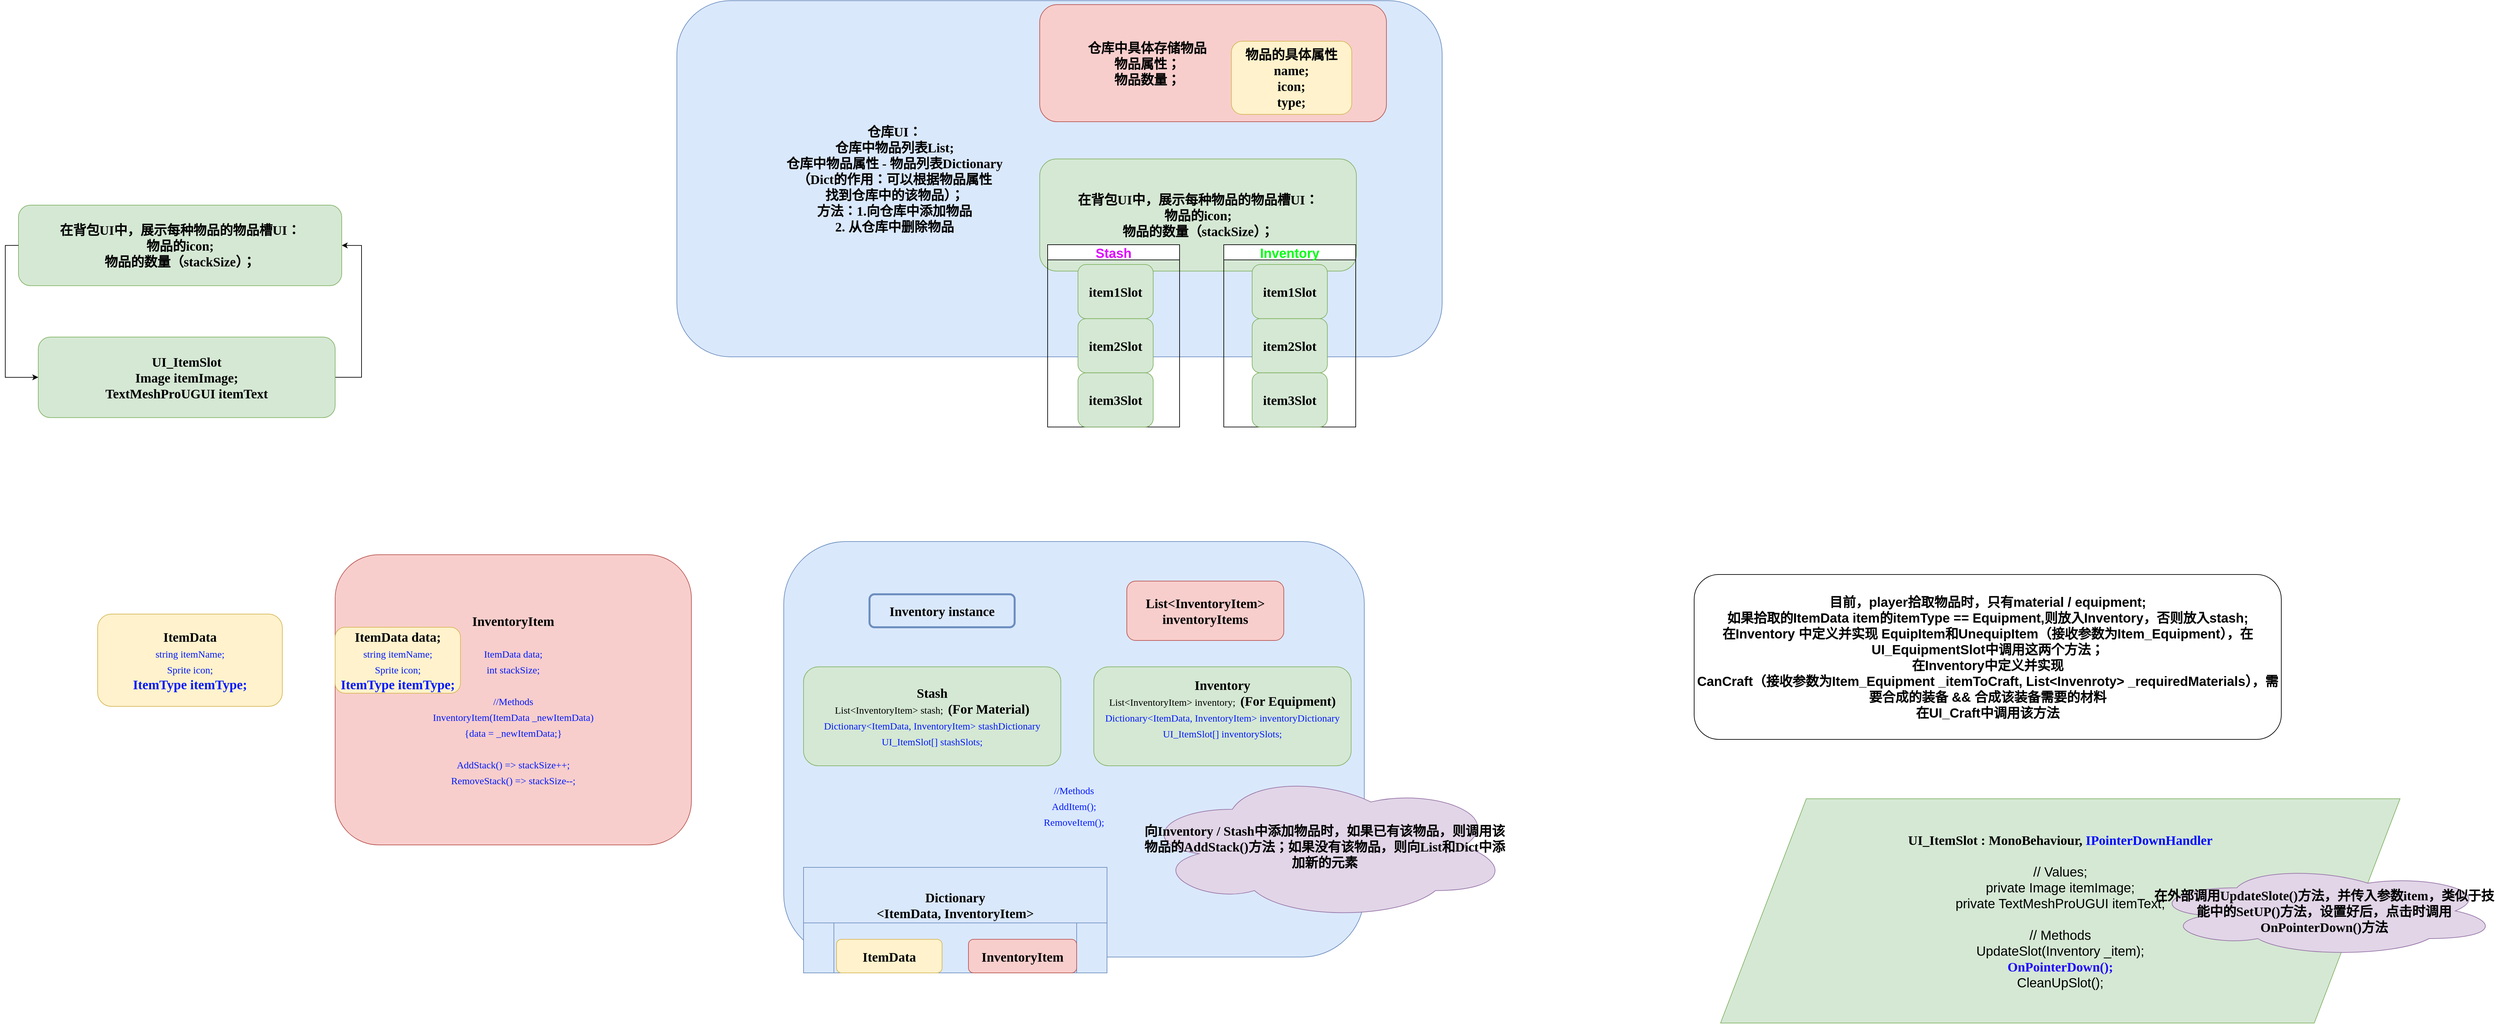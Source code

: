 <mxfile version="27.0.3">
  <diagram name="第 1 页" id="d9a0k_mFq8F035uaQbnA">
    <mxGraphModel dx="2610" dy="2140" grid="1" gridSize="10" guides="1" tooltips="1" connect="1" arrows="1" fold="1" page="1" pageScale="1" pageWidth="827" pageHeight="1169" math="0" shadow="0">
      <root>
        <mxCell id="0" />
        <mxCell id="1" parent="0" />
        <mxCell id="zPP25lYwPmgQLzwcbYbT-2" value="ItemData&lt;div&gt;&lt;span style=&quot;font-weight: normal;&quot;&gt;&lt;font style=&quot;font-size: 15px; color: rgb(0, 25, 255);&quot;&gt;string itemName;&lt;/font&gt;&lt;/span&gt;&lt;/div&gt;&lt;div&gt;&lt;span style=&quot;font-weight: normal;&quot;&gt;&lt;font style=&quot;font-size: 15px; color: rgb(0, 25, 255);&quot;&gt;Sprite icon;&lt;/font&gt;&lt;/span&gt;&lt;/div&gt;&lt;div&gt;&lt;font style=&quot;color: rgb(0, 25, 255);&quot;&gt;ItemType itemType;&lt;/font&gt;&lt;/div&gt;" style="rounded=1;whiteSpace=wrap;html=1;fillColor=#fff2cc;strokeColor=#d6b656;fontSize=20;fontStyle=1;fontFamily=Comic Sans MS;" vertex="1" parent="1">
          <mxGeometry x="30" y="120" width="280" height="140" as="geometry" />
        </mxCell>
        <mxCell id="zPP25lYwPmgQLzwcbYbT-7" value="" style="group" vertex="1" connectable="0" parent="1">
          <mxGeometry x="390" y="30" width="540" height="440" as="geometry" />
        </mxCell>
        <mxCell id="zPP25lYwPmgQLzwcbYbT-3" value="InventoryItem&lt;div&gt;&lt;br&gt;&lt;div&gt;&lt;span style=&quot;font-weight: normal;&quot;&gt;&lt;font style=&quot;font-size: 15px; color: rgb(0, 25, 255);&quot;&gt;ItemData data;&lt;/font&gt;&lt;/span&gt;&lt;/div&gt;&lt;div&gt;&lt;span style=&quot;font-weight: normal;&quot;&gt;&lt;font style=&quot;font-size: 15px; color: rgb(0, 25, 255);&quot;&gt;int stackSize;&lt;/font&gt;&lt;/span&gt;&lt;/div&gt;&lt;/div&gt;&lt;div&gt;&lt;span style=&quot;font-weight: normal;&quot;&gt;&lt;font style=&quot;font-size: 15px; color: rgb(0, 25, 255);&quot;&gt;&lt;br&gt;&lt;/font&gt;&lt;/span&gt;&lt;/div&gt;&lt;div&gt;&lt;span style=&quot;font-weight: normal;&quot;&gt;&lt;font style=&quot;font-size: 15px; color: rgb(0, 25, 255);&quot;&gt;//Methods&lt;/font&gt;&lt;/span&gt;&lt;/div&gt;&lt;div&gt;&lt;span style=&quot;font-weight: normal;&quot;&gt;&lt;font style=&quot;font-size: 15px; color: rgb(0, 25, 255);&quot;&gt;InventoryItem(ItemData _newItemData)&lt;/font&gt;&lt;/span&gt;&lt;/div&gt;&lt;div&gt;&lt;span style=&quot;font-weight: normal;&quot;&gt;&lt;font style=&quot;font-size: 15px; color: rgb(0, 25, 255);&quot;&gt;{data = _newItemData;}&lt;/font&gt;&lt;/span&gt;&lt;/div&gt;&lt;div&gt;&lt;span style=&quot;font-weight: normal;&quot;&gt;&lt;font style=&quot;font-size: 15px; color: rgb(0, 25, 255);&quot;&gt;&lt;br&gt;&lt;/font&gt;&lt;/span&gt;&lt;/div&gt;&lt;div&gt;&lt;span style=&quot;font-weight: normal;&quot;&gt;&lt;font style=&quot;font-size: 15px; color: rgb(0, 25, 255);&quot;&gt;AddStack() =&amp;gt;&amp;nbsp;&lt;/font&gt;&lt;/span&gt;&lt;span style=&quot;color: rgb(0, 25, 255); font-size: 15px; font-weight: 400; background-color: transparent;&quot;&gt;stackSize++;&lt;/span&gt;&lt;/div&gt;&lt;div&gt;&lt;span style=&quot;font-weight: normal;&quot;&gt;&lt;font style=&quot;font-size: 15px; color: rgb(0, 25, 255);&quot;&gt;RemoveStack() =&amp;gt;&amp;nbsp;&lt;/font&gt;&lt;/span&gt;&lt;span style=&quot;background-color: transparent; font-size: 15px; font-weight: 400;&quot;&gt;&lt;font color=&quot;#0019ff&quot;&gt;stackSize--;&lt;/font&gt;&lt;/span&gt;&lt;/div&gt;" style="rounded=1;whiteSpace=wrap;html=1;fillColor=#f8cecc;strokeColor=#b85450;fontSize=20;fontStyle=1;fontFamily=Comic Sans MS;" vertex="1" parent="zPP25lYwPmgQLzwcbYbT-7">
          <mxGeometry width="540" height="440" as="geometry" />
        </mxCell>
        <mxCell id="zPP25lYwPmgQLzwcbYbT-4" value="ItemData data;&lt;div&gt;&lt;span style=&quot;font-weight: normal;&quot;&gt;&lt;font style=&quot;font-size: 15px; color: rgb(0, 25, 255);&quot;&gt;string itemName;&lt;/font&gt;&lt;/span&gt;&lt;/div&gt;&lt;div&gt;&lt;span style=&quot;font-weight: normal;&quot;&gt;&lt;font style=&quot;font-size: 15px; color: rgb(0, 25, 255);&quot;&gt;Sprite icon;&lt;/font&gt;&lt;/span&gt;&lt;/div&gt;&lt;div&gt;&lt;span style=&quot;color: rgb(0, 25, 255);&quot;&gt;&lt;font style=&quot;&quot;&gt;ItemType itemType;&lt;/font&gt;&lt;/span&gt;&lt;span style=&quot;font-weight: normal;&quot;&gt;&lt;font style=&quot;font-size: 15px; color: rgb(0, 25, 255);&quot;&gt;&lt;/font&gt;&lt;/span&gt;&lt;/div&gt;" style="rounded=1;whiteSpace=wrap;html=1;fillColor=#fff2cc;strokeColor=#d6b656;fontSize=20;fontStyle=1;fontFamily=Comic Sans MS;" vertex="1" parent="zPP25lYwPmgQLzwcbYbT-7">
          <mxGeometry y="110" width="190" height="100" as="geometry" />
        </mxCell>
        <mxCell id="zPP25lYwPmgQLzwcbYbT-27" value="" style="group;fontSize=20;" vertex="1" connectable="0" parent="1">
          <mxGeometry x="908" y="-810" width="1160" height="646.36" as="geometry" />
        </mxCell>
        <mxCell id="zPP25lYwPmgQLzwcbYbT-24" value="仓库UI：&lt;div&gt;仓库中物品列表List;&lt;/div&gt;&lt;div&gt;仓库中物品属性 - 物品列表Dictionary&lt;br&gt;（Dict的作用：可以根据物品属性&lt;br&gt;找到仓库中的该物品）；&lt;/div&gt;&lt;div&gt;方法：1.向仓库中添加物品&lt;/div&gt;&lt;div&gt;2. 从仓库中删除物品&lt;/div&gt;" style="rounded=1;whiteSpace=wrap;html=1;fillColor=#dae8fc;strokeColor=#6c8ebf;fontSize=20;fontStyle=1;fontFamily=Comic Sans MS;labelPosition=center;verticalLabelPosition=middle;align=center;verticalAlign=middle;spacingLeft=-500;" vertex="1" parent="zPP25lYwPmgQLzwcbYbT-27">
          <mxGeometry width="1160" height="540" as="geometry" />
        </mxCell>
        <mxCell id="zPP25lYwPmgQLzwcbYbT-28" value="" style="group" vertex="1" connectable="0" parent="zPP25lYwPmgQLzwcbYbT-27">
          <mxGeometry x="550" y="6" width="525.56" height="177.53" as="geometry" />
        </mxCell>
        <mxCell id="zPP25lYwPmgQLzwcbYbT-25" value="仓库中具体存储物品&lt;div&gt;物品属性；&lt;/div&gt;&lt;div&gt;物品数量；&lt;/div&gt;" style="rounded=1;whiteSpace=wrap;html=1;fillColor=#f8cecc;strokeColor=#b85450;fontSize=20;fontStyle=1;fontFamily=Comic Sans MS;container=0;labelPosition=center;verticalLabelPosition=middle;align=center;verticalAlign=middle;spacingLeft=-200;" vertex="1" parent="zPP25lYwPmgQLzwcbYbT-28">
          <mxGeometry width="525.56" height="177.53" as="geometry" />
        </mxCell>
        <mxCell id="zPP25lYwPmgQLzwcbYbT-26" value="物品的具体属性&lt;div&gt;name;&lt;/div&gt;&lt;div&gt;icon;&lt;/div&gt;&lt;div&gt;type;&lt;/div&gt;" style="rounded=1;whiteSpace=wrap;html=1;fillColor=#fff2cc;strokeColor=#d6b656;fontSize=20;fontStyle=1;fontFamily=Comic Sans MS;labelPosition=center;verticalLabelPosition=middle;align=center;verticalAlign=middle;" vertex="1" parent="zPP25lYwPmgQLzwcbYbT-28">
          <mxGeometry x="290.491" y="55.478" width="182.513" height="110.956" as="geometry" />
        </mxCell>
        <mxCell id="zPP25lYwPmgQLzwcbYbT-37" value="在背包UI中，展示每种物品的物品槽UI：&lt;div&gt;物品的icon;&lt;/div&gt;&lt;div&gt;物品的数量（stackSize）；&lt;/div&gt;" style="rounded=1;whiteSpace=wrap;html=1;fillColor=#d5e8d4;strokeColor=#82b366;fontSize=20;fontStyle=1;fontFamily=Comic Sans MS;labelPosition=center;verticalLabelPosition=middle;align=center;verticalAlign=middle;" vertex="1" parent="zPP25lYwPmgQLzwcbYbT-27">
          <mxGeometry x="550" y="240" width="480" height="170" as="geometry" />
        </mxCell>
        <mxCell id="zPP25lYwPmgQLzwcbYbT-48" value="Stash" style="swimlane;whiteSpace=wrap;html=1;fontSize=20;fontColor=#DD06FF;" vertex="1" parent="zPP25lYwPmgQLzwcbYbT-27">
          <mxGeometry x="562" y="370" width="200" height="276.36" as="geometry" />
        </mxCell>
        <mxCell id="zPP25lYwPmgQLzwcbYbT-40" value="item1Slot" style="rounded=1;whiteSpace=wrap;html=1;fillColor=#d5e8d4;strokeColor=#82b366;fontSize=20;fontStyle=1;fontFamily=Comic Sans MS;labelPosition=center;verticalLabelPosition=middle;align=center;verticalAlign=middle;" vertex="1" parent="zPP25lYwPmgQLzwcbYbT-27">
          <mxGeometry x="608" y="400" width="114" height="82.12" as="geometry" />
        </mxCell>
        <mxCell id="zPP25lYwPmgQLzwcbYbT-41" value="item2Slot" style="rounded=1;whiteSpace=wrap;html=1;fillColor=#d5e8d4;strokeColor=#82b366;fontSize=20;fontStyle=1;fontFamily=Comic Sans MS;labelPosition=center;verticalLabelPosition=middle;align=center;verticalAlign=middle;" vertex="1" parent="zPP25lYwPmgQLzwcbYbT-27">
          <mxGeometry x="608" y="482.12" width="114" height="82.12" as="geometry" />
        </mxCell>
        <mxCell id="zPP25lYwPmgQLzwcbYbT-42" value="item3Slot" style="rounded=1;whiteSpace=wrap;html=1;fillColor=#d5e8d4;strokeColor=#82b366;fontSize=20;fontStyle=1;fontFamily=Comic Sans MS;labelPosition=center;verticalLabelPosition=middle;align=center;verticalAlign=middle;" vertex="1" parent="zPP25lYwPmgQLzwcbYbT-27">
          <mxGeometry x="608" y="564.24" width="114" height="82.12" as="geometry" />
        </mxCell>
        <mxCell id="zPP25lYwPmgQLzwcbYbT-49" value="Inventory" style="swimlane;whiteSpace=wrap;html=1;fontSize=20;fontColor=#01FF12;" vertex="1" parent="zPP25lYwPmgQLzwcbYbT-27">
          <mxGeometry x="829" y="370" width="200" height="276.36" as="geometry" />
        </mxCell>
        <mxCell id="zPP25lYwPmgQLzwcbYbT-46" value="item1Slot" style="rounded=1;whiteSpace=wrap;html=1;fillColor=#d5e8d4;strokeColor=#82b366;fontSize=20;fontStyle=1;fontFamily=Comic Sans MS;labelPosition=center;verticalLabelPosition=middle;align=center;verticalAlign=middle;" vertex="1" parent="zPP25lYwPmgQLzwcbYbT-49">
          <mxGeometry x="43" y="30" width="114" height="82.12" as="geometry" />
        </mxCell>
        <mxCell id="zPP25lYwPmgQLzwcbYbT-45" value="item2Slot" style="rounded=1;whiteSpace=wrap;html=1;fillColor=#d5e8d4;strokeColor=#82b366;fontSize=20;fontStyle=1;fontFamily=Comic Sans MS;labelPosition=center;verticalLabelPosition=middle;align=center;verticalAlign=middle;" vertex="1" parent="zPP25lYwPmgQLzwcbYbT-49">
          <mxGeometry x="43" y="112.12" width="114" height="82.12" as="geometry" />
        </mxCell>
        <mxCell id="zPP25lYwPmgQLzwcbYbT-44" value="item3Slot" style="rounded=1;whiteSpace=wrap;html=1;fillColor=#d5e8d4;strokeColor=#82b366;fontSize=20;fontStyle=1;fontFamily=Comic Sans MS;labelPosition=center;verticalLabelPosition=middle;align=center;verticalAlign=middle;" vertex="1" parent="zPP25lYwPmgQLzwcbYbT-49">
          <mxGeometry x="43" y="194.24" width="114" height="82.12" as="geometry" />
        </mxCell>
        <mxCell id="zPP25lYwPmgQLzwcbYbT-36" value="" style="group" vertex="1" connectable="0" parent="1">
          <mxGeometry x="-90" y="-500" width="520" height="322.12" as="geometry" />
        </mxCell>
        <mxCell id="zPP25lYwPmgQLzwcbYbT-35" style="edgeStyle=orthogonalEdgeStyle;rounded=0;orthogonalLoop=1;jettySize=auto;html=1;entryX=1;entryY=0.5;entryDx=0;entryDy=0;" edge="1" parent="zPP25lYwPmgQLzwcbYbT-36" source="zPP25lYwPmgQLzwcbYbT-29" target="zPP25lYwPmgQLzwcbYbT-30">
          <mxGeometry relative="1" as="geometry">
            <Array as="points">
              <mxPoint x="520" y="261" />
              <mxPoint x="520" y="61" />
            </Array>
          </mxGeometry>
        </mxCell>
        <mxCell id="zPP25lYwPmgQLzwcbYbT-29" value="UI_ItemSlot&lt;div&gt;Image itemImage;&lt;/div&gt;&lt;div&gt;TextMeshProUGUI itemText&lt;/div&gt;" style="rounded=1;whiteSpace=wrap;html=1;fillColor=#d5e8d4;strokeColor=#82b366;fontSize=20;fontStyle=1;fontFamily=Comic Sans MS;labelPosition=center;verticalLabelPosition=middle;align=center;verticalAlign=middle;" vertex="1" parent="zPP25lYwPmgQLzwcbYbT-36">
          <mxGeometry x="30" y="200" width="450" height="122.12" as="geometry" />
        </mxCell>
        <mxCell id="zPP25lYwPmgQLzwcbYbT-30" value="在背包UI中，展示每种物品的物品槽UI：&lt;div&gt;物品的icon;&lt;/div&gt;&lt;div&gt;物品的数量（stackSize）；&lt;/div&gt;" style="rounded=1;whiteSpace=wrap;html=1;fillColor=#d5e8d4;strokeColor=#82b366;fontSize=20;fontStyle=1;fontFamily=Comic Sans MS;labelPosition=center;verticalLabelPosition=middle;align=center;verticalAlign=middle;" vertex="1" parent="zPP25lYwPmgQLzwcbYbT-36">
          <mxGeometry width="490" height="122.12" as="geometry" />
        </mxCell>
        <mxCell id="zPP25lYwPmgQLzwcbYbT-31" style="edgeStyle=orthogonalEdgeStyle;rounded=0;orthogonalLoop=1;jettySize=auto;html=1;entryX=0;entryY=0.5;entryDx=0;entryDy=0;exitX=0;exitY=0.5;exitDx=0;exitDy=0;" edge="1" parent="zPP25lYwPmgQLzwcbYbT-36" source="zPP25lYwPmgQLzwcbYbT-30" target="zPP25lYwPmgQLzwcbYbT-29">
          <mxGeometry relative="1" as="geometry" />
        </mxCell>
        <mxCell id="zPP25lYwPmgQLzwcbYbT-50" value="" style="group" vertex="1" connectable="0" parent="1">
          <mxGeometry x="1070" y="10" width="1020" height="650" as="geometry" />
        </mxCell>
        <mxCell id="zPP25lYwPmgQLzwcbYbT-6" value="&lt;div&gt;&lt;br&gt;&lt;/div&gt;&lt;div&gt;&lt;br&gt;&lt;/div&gt;&lt;div&gt;&lt;br&gt;&lt;/div&gt;&lt;div&gt;&lt;br&gt;&lt;/div&gt;&lt;div&gt;&lt;br&gt;&lt;/div&gt;&lt;div&gt;&lt;br&gt;&lt;/div&gt;&lt;div&gt;&lt;br&gt;&lt;/div&gt;&lt;div&gt;&lt;span style=&quot;font-weight: normal;&quot;&gt;&lt;font style=&quot;font-size: 15px; color: rgb(0, 25, 255);&quot;&gt;//Methods&lt;/font&gt;&lt;/span&gt;&lt;/div&gt;&lt;div&gt;&lt;font color=&quot;#0019ff&quot;&gt;&lt;span style=&quot;font-size: 15px; font-weight: 400;&quot;&gt;AddItem();&lt;/span&gt;&lt;/font&gt;&lt;/div&gt;&lt;div&gt;&lt;font color=&quot;#0019ff&quot;&gt;&lt;span style=&quot;font-size: 15px; font-weight: 400;&quot;&gt;RemoveItem();&lt;/span&gt;&lt;/font&gt;&lt;/div&gt;" style="rounded=1;whiteSpace=wrap;html=1;fillColor=#dae8fc;strokeColor=#6c8ebf;fontSize=20;fontStyle=1;fontFamily=Comic Sans MS;" vertex="1" parent="zPP25lYwPmgQLzwcbYbT-50">
          <mxGeometry width="880" height="630" as="geometry" />
        </mxCell>
        <mxCell id="zPP25lYwPmgQLzwcbYbT-8" value="Inventory instance" style="rounded=1;whiteSpace=wrap;html=1;fillColor=#dae8fc;strokeColor=#6c8ebf;fontSize=20;fontStyle=1;fontFamily=Comic Sans MS;strokeWidth=3;" vertex="1" parent="zPP25lYwPmgQLzwcbYbT-50">
          <mxGeometry x="130" y="80" width="220" height="50" as="geometry" />
        </mxCell>
        <mxCell id="zPP25lYwPmgQLzwcbYbT-23" value="List&amp;lt;InventoryItem&amp;gt; inventoryItems" style="rounded=1;whiteSpace=wrap;html=1;fillColor=#f8cecc;strokeColor=#b85450;fontSize=20;fontStyle=1;fontFamily=Comic Sans MS;container=0;" vertex="1" parent="zPP25lYwPmgQLzwcbYbT-50">
          <mxGeometry x="520" y="60" width="238" height="90" as="geometry" />
        </mxCell>
        <mxCell id="zPP25lYwPmgQLzwcbYbT-39" value="" style="group" vertex="1" connectable="0" parent="zPP25lYwPmgQLzwcbYbT-50">
          <mxGeometry x="30" y="494" width="460" height="160" as="geometry" />
        </mxCell>
        <mxCell id="zPP25lYwPmgQLzwcbYbT-18" value="" style="group;fillColor=#dae8fc;strokeColor=#6c8ebf;container=0;" vertex="1" connectable="0" parent="zPP25lYwPmgQLzwcbYbT-39">
          <mxGeometry width="460" height="160" as="geometry" />
        </mxCell>
        <mxCell id="zPP25lYwPmgQLzwcbYbT-9" value="Dictionary&lt;div&gt;&amp;lt;ItemData, InventoryItem&amp;gt;&lt;/div&gt;" style="shape=process;whiteSpace=wrap;html=1;backgroundOutline=1;fontStyle=1;fontSize=20;fontFamily=Comic Sans MS;labelPosition=center;verticalLabelPosition=top;align=center;verticalAlign=bottom;container=0;fillColor=#dae8fc;strokeColor=#6c8ebf;" vertex="1" parent="zPP25lYwPmgQLzwcbYbT-39">
          <mxGeometry y="84.211" width="460" height="75.789" as="geometry" />
        </mxCell>
        <mxCell id="zPP25lYwPmgQLzwcbYbT-13" value="ItemData" style="rounded=1;whiteSpace=wrap;html=1;fillColor=#fff2cc;strokeColor=#d6b656;fontSize=20;fontStyle=1;fontFamily=Comic Sans MS;container=0;" vertex="1" parent="zPP25lYwPmgQLzwcbYbT-39">
          <mxGeometry x="50" y="109.091" width="160" height="50.909" as="geometry" />
        </mxCell>
        <mxCell id="zPP25lYwPmgQLzwcbYbT-16" value="InventoryItem" style="rounded=1;whiteSpace=wrap;html=1;fillColor=#f8cecc;strokeColor=#b85450;fontSize=20;fontStyle=1;fontFamily=Comic Sans MS;container=0;" vertex="1" parent="zPP25lYwPmgQLzwcbYbT-39">
          <mxGeometry x="250" y="109.091" width="164" height="50.909" as="geometry" />
        </mxCell>
        <mxCell id="zPP25lYwPmgQLzwcbYbT-52" value="&lt;div&gt;&lt;div&gt;Stash&lt;/div&gt;&lt;div&gt;&lt;div&gt;&lt;div&gt;&lt;span style=&quot;font-size: 15px; font-weight: 400;&quot;&gt;List&amp;lt;InventoryItem&amp;gt; stash;&amp;nbsp;&lt;/span&gt;&lt;span style=&quot;font-size: 15px;&quot;&gt;&amp;nbsp;&lt;/span&gt;&lt;font&gt;(For Material)&lt;/font&gt;&lt;/div&gt;&lt;div&gt;&lt;span style=&quot;font-weight: normal;&quot;&gt;&lt;font style=&quot;font-size: 15px; color: rgb(0, 25, 255);&quot;&gt;Dictionary&amp;lt;ItemData, InventoryItem&amp;gt; stashDictionary&lt;/font&gt;&lt;/span&gt;&lt;/div&gt;&lt;/div&gt;&lt;div&gt;&lt;font style=&quot;color: rgb(0, 25, 255);&quot;&gt;&lt;span style=&quot;font-size: 15px; font-weight: 400;&quot;&gt;UI_ItemSlot[] stashSlots;&lt;/span&gt;&lt;/font&gt;&lt;/div&gt;&lt;/div&gt;&lt;/div&gt;" style="rounded=1;whiteSpace=wrap;html=1;fillColor=#d5e8d4;strokeColor=#82b366;fontSize=20;fontStyle=1;fontFamily=Comic Sans MS;labelPosition=center;verticalLabelPosition=middle;align=center;verticalAlign=middle;" vertex="1" parent="zPP25lYwPmgQLzwcbYbT-50">
          <mxGeometry x="30" y="190" width="390" height="150" as="geometry" />
        </mxCell>
        <mxCell id="zPP25lYwPmgQLzwcbYbT-51" value="Inventory&lt;div&gt;&lt;div&gt;&lt;font&gt;&lt;span style=&quot;font-size: 15px; font-weight: 400;&quot;&gt;List&amp;lt;InventoryItem&amp;gt; inventory;&amp;nbsp;&lt;/span&gt;&lt;span style=&quot;font-size: 15px;&quot;&gt;&amp;nbsp;&lt;/span&gt;&lt;font&gt;(For Equipment)&lt;/font&gt;&lt;/font&gt;&lt;/div&gt;&lt;div&gt;&lt;span style=&quot;font-weight: normal;&quot;&gt;&lt;font style=&quot;font-size: 15px; color: rgb(0, 25, 255);&quot;&gt;Dictionary&amp;lt;ItemData, InventoryItem&amp;gt; inventoryDictionary&lt;/font&gt;&lt;/span&gt;&lt;/div&gt;&lt;/div&gt;&lt;div&gt;&lt;font style=&quot;color: rgb(0, 25, 255);&quot;&gt;&lt;font&gt;&lt;span style=&quot;font-size: 15px; font-weight: 400;&quot;&gt;UI_ItemSlot[] inventorySlots;&lt;/span&gt;&lt;/font&gt;&lt;/font&gt;&lt;/div&gt;&lt;div&gt;&lt;br&gt;&lt;/div&gt;" style="rounded=1;whiteSpace=wrap;html=1;fillColor=#d5e8d4;strokeColor=#82b366;fontSize=20;fontStyle=1;fontFamily=Comic Sans MS;labelPosition=center;verticalLabelPosition=middle;align=center;verticalAlign=middle;" vertex="1" parent="zPP25lYwPmgQLzwcbYbT-50">
          <mxGeometry x="470" y="190" width="390" height="150" as="geometry" />
        </mxCell>
        <mxCell id="zPP25lYwPmgQLzwcbYbT-64" value="向Inventory / Stash中添加物品时，如果已有该物品，则调用该物品的AddStack()方法；如果没有该物品，则向List和Dict中添加新的元素" style="ellipse;shape=cloud;whiteSpace=wrap;html=1;fontSize=20;fontStyle=1;fontFamily=Comic Sans MS;fillColor=#e1d5e7;strokeColor=#9673a6;" vertex="1" parent="zPP25lYwPmgQLzwcbYbT-50">
          <mxGeometry x="540" y="350" width="560" height="224" as="geometry" />
        </mxCell>
        <mxCell id="zPP25lYwPmgQLzwcbYbT-66" value="目前，player拾取物品时，只有material / equipment;&lt;div&gt;如果拾取的ItemData item的itemType ==&amp;nbsp;Equipment,则放入Inventory，否则放入stash;&lt;/div&gt;&lt;div&gt;在Inventory 中定义并实现 EquipItem和UnequipItem（接收参数为Item_Equipment），在UI_EquipmentSlot中调用这两个方法；&lt;/div&gt;&lt;div&gt;在Inventory中定义并实现&lt;/div&gt;&lt;div&gt;CanCraft（接收参数为Item_Equipment _itemToCraft, List&amp;lt;Invenroty&amp;gt; _requiredMaterials），需要合成的装备 &amp;amp;&amp;amp; 合成该装备需要的材料&lt;/div&gt;&lt;div&gt;在UI_Craft中调用该方法&lt;/div&gt;" style="rounded=1;whiteSpace=wrap;html=1;fontSize=20;fontStyle=1" vertex="1" parent="1">
          <mxGeometry x="2450" y="60" width="890" height="250" as="geometry" />
        </mxCell>
        <mxCell id="zPP25lYwPmgQLzwcbYbT-68" value="&lt;font face=&quot;Comic Sans MS&quot;&gt;&lt;b&gt;UI_ItemSlot : MonoBehaviour, &lt;font style=&quot;color: rgb(1, 9, 255);&quot;&gt;IPointerDownHandler&lt;/font&gt;&lt;/b&gt;&lt;/font&gt;&lt;div&gt;&lt;br&gt;&lt;/div&gt;&lt;div&gt;// Values;&lt;/div&gt;&lt;div&gt;private Image itemImage;&lt;/div&gt;&lt;div&gt;private TextMeshProUGUI itemText;&lt;/div&gt;&lt;div&gt;&lt;br&gt;&lt;/div&gt;&lt;div&gt;// Methods&lt;/div&gt;&lt;div&gt;UpdateSlot(Inventory _item);&lt;br&gt;&lt;b&gt;&lt;font style=&quot;color: rgb(31, 6, 255);&quot; face=&quot;Comic Sans MS&quot;&gt;OnPointerDown();&lt;/font&gt;&lt;/b&gt;&lt;br&gt;CleanUpSlot();&lt;/div&gt;" style="shape=parallelogram;perimeter=parallelogramPerimeter;whiteSpace=wrap;html=1;fixedSize=1;fillColor=#d5e8d4;strokeColor=#82b366;fontSize=20;fontStyle=0;size=130;" vertex="1" parent="1">
          <mxGeometry x="2490" y="400" width="1030" height="340" as="geometry" />
        </mxCell>
        <mxCell id="zPP25lYwPmgQLzwcbYbT-69" value="在外部调用UpdateSlote()方法，并传入参数item，类似于技能中的SetUP()方法，设置好后，点击时调用OnPointerDown()方法" style="ellipse;shape=cloud;whiteSpace=wrap;html=1;fontSize=20;fontStyle=1;fontFamily=Comic Sans MS;fillColor=#e1d5e7;strokeColor=#9673a6;" vertex="1" parent="1">
          <mxGeometry x="3140" y="500" width="530" height="140" as="geometry" />
        </mxCell>
      </root>
    </mxGraphModel>
  </diagram>
</mxfile>
